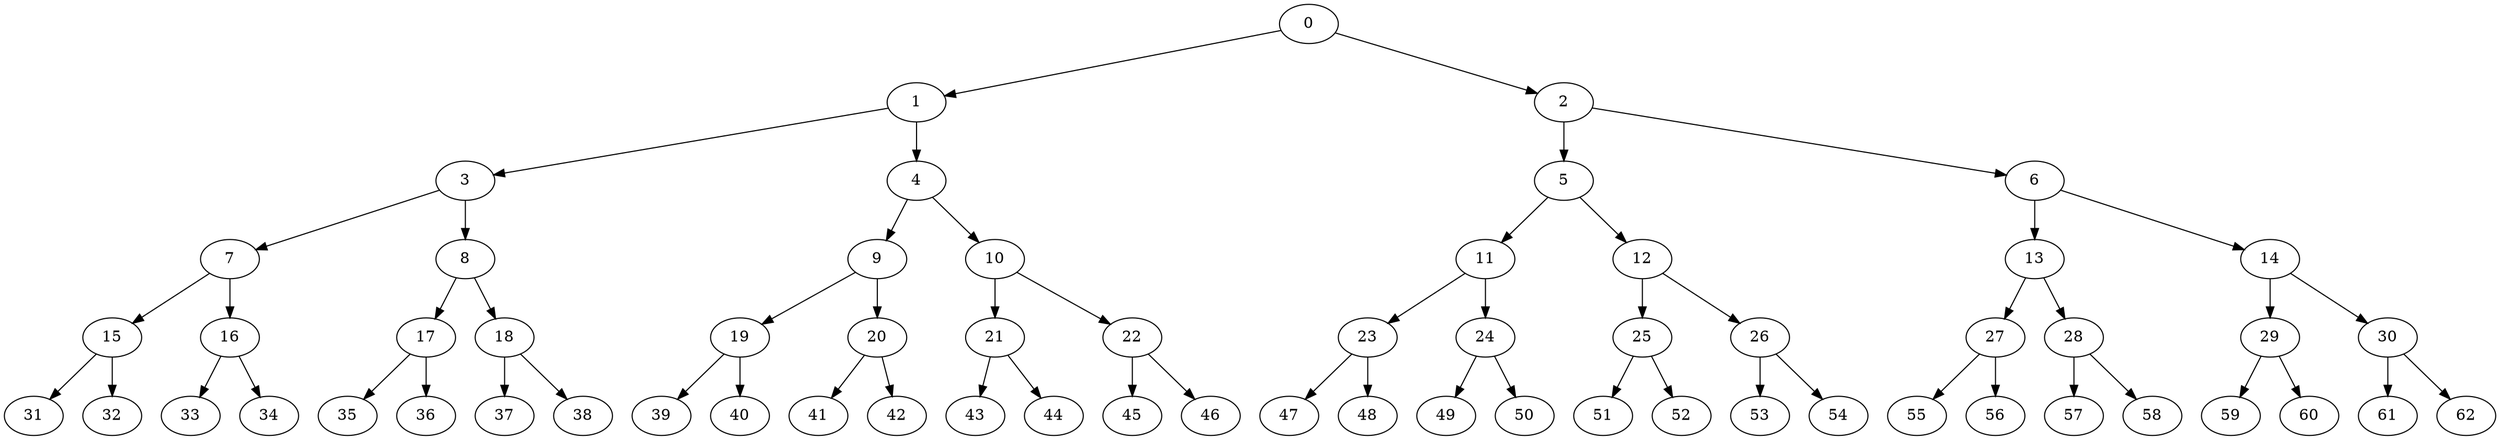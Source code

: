 digraph G {
    0;
    1;
    2;
    3;
    4;
    5;
    6;
    7;
    8;
    9;
    10;
    11;
    12;
    13;
    14;
    15;
    16;
    17;
    18;
    19;
    20;
    21;
    22;
    23;
    24;
    25;
    26;
    27;
    28;
    29;
    30;
    31;
    32;
    33;
    34;
    35;
    36;
    37;
    38;
    39;
    40;
    41;
    42;
    43;
    44;
    45;
    46;
    47;
    48;
    49;
    50;
    51;
    52;
    53;
    54;
    55;
    56;
    57;
    58;
    59;
    60;
    61;
    62;
    0 -> 1 [w=1];
    0 -> 2 [w=0];
    1 -> 3 [w=0];
    1 -> 4 [w=1];
    2 -> 5 [w=0];
    2 -> 6 [w=0];
    3 -> 7 [w=1];
    3 -> 8 [w=0];
    4 -> 9 [w=0];
    4 -> 10 [w=0];
    5 -> 11 [w=1];
    5 -> 12 [w=0];
    6 -> 13 [w=1];
    6 -> 14 [w=0];
    7 -> 15 [w=0];
    7 -> 16 [w=0];
    8 -> 17 [w=0];
    8 -> 18 [w=1];
    9 -> 19 [w=0];
    9 -> 20 [w=0];
    10 -> 21 [w=0];
    10 -> 22 [w=0];
    11 -> 23 [w=1];
    11 -> 24 [w=0];
    12 -> 25 [w=0];
    12 -> 26 [w=0];
    13 -> 27 [w=0];
    13 -> 28 [w=1];
    14 -> 29 [w=0];
    14 -> 30 [w=0];
    15 -> 31 [w=0];
    15 -> 32 [w=0];
    16 -> 33 [w=0];
    16 -> 34 [w=1];
    17 -> 35 [w=0];
    17 -> 36 [w=0];
    18 -> 37 [w=0];
    18 -> 38 [w=0];
    19 -> 39 [w=0];
    19 -> 40 [w=0];
    20 -> 41 [w=0];
    20 -> 42 [w=0];
    21 -> 43 [w=0];
    21 -> 44 [w=0];
    22 -> 45 [w=1];
    22 -> 46 [w=0];
    23 -> 47 [w=1];
    23 -> 48 [w=0];
    24 -> 49 [w=0];
    24 -> 50 [w=1];
    25 -> 51 [w=0];
    25 -> 52 [w=0];
    26 -> 53 [w=2];
    26 -> 54 [w=1];
    27 -> 55 [w=0];
    27 -> 56 [w=0];
    28 -> 57 [w=0];
    28 -> 58 [w=1];
    29 -> 59 [w=0];
    29 -> 60 [w=0];
    30 -> 61 [w=0];
    30 -> 62 [w=0];
}
